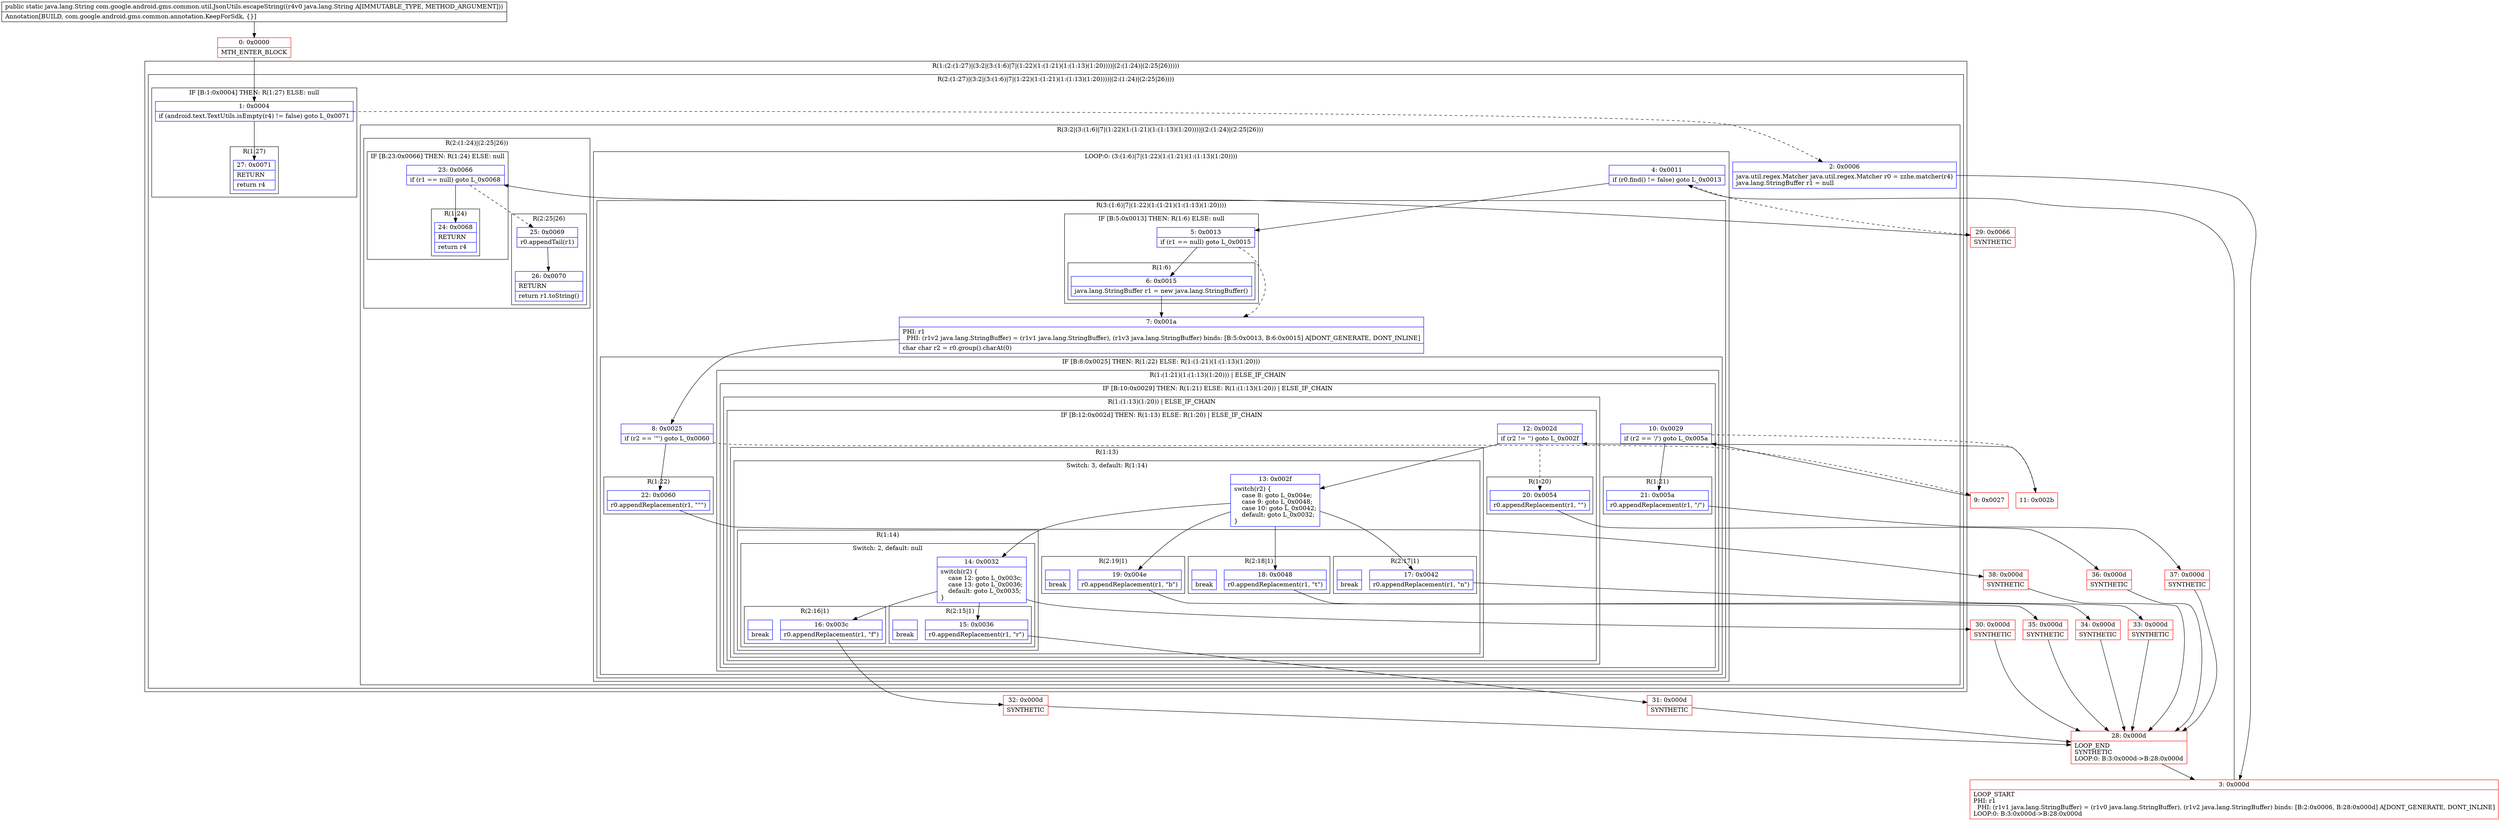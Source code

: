 digraph "CFG forcom.google.android.gms.common.util.JsonUtils.escapeString(Ljava\/lang\/String;)Ljava\/lang\/String;" {
subgraph cluster_Region_955163486 {
label = "R(1:(2:(1:27)|(3:2|(3:(1:6)|7|(1:22)(1:(1:21)(1:(1:13)(1:20))))|(2:(1:24)|(2:25|26)))))";
node [shape=record,color=blue];
subgraph cluster_Region_85882427 {
label = "R(2:(1:27)|(3:2|(3:(1:6)|7|(1:22)(1:(1:21)(1:(1:13)(1:20))))|(2:(1:24)|(2:25|26))))";
node [shape=record,color=blue];
subgraph cluster_IfRegion_1493840176 {
label = "IF [B:1:0x0004] THEN: R(1:27) ELSE: null";
node [shape=record,color=blue];
Node_1 [shape=record,label="{1\:\ 0x0004|if (android.text.TextUtils.isEmpty(r4) != false) goto L_0x0071\l}"];
subgraph cluster_Region_1002657395 {
label = "R(1:27)";
node [shape=record,color=blue];
Node_27 [shape=record,label="{27\:\ 0x0071|RETURN\l|return r4\l}"];
}
}
subgraph cluster_Region_1200696557 {
label = "R(3:2|(3:(1:6)|7|(1:22)(1:(1:21)(1:(1:13)(1:20))))|(2:(1:24)|(2:25|26)))";
node [shape=record,color=blue];
Node_2 [shape=record,label="{2\:\ 0x0006|java.util.regex.Matcher java.util.regex.Matcher r0 = zzhe.matcher(r4)\ljava.lang.StringBuffer r1 = null\l}"];
subgraph cluster_LoopRegion_2072756581 {
label = "LOOP:0: (3:(1:6)|7|(1:22)(1:(1:21)(1:(1:13)(1:20))))";
node [shape=record,color=blue];
Node_4 [shape=record,label="{4\:\ 0x0011|if (r0.find() != false) goto L_0x0013\l}"];
subgraph cluster_Region_879899069 {
label = "R(3:(1:6)|7|(1:22)(1:(1:21)(1:(1:13)(1:20))))";
node [shape=record,color=blue];
subgraph cluster_IfRegion_1044149487 {
label = "IF [B:5:0x0013] THEN: R(1:6) ELSE: null";
node [shape=record,color=blue];
Node_5 [shape=record,label="{5\:\ 0x0013|if (r1 == null) goto L_0x0015\l}"];
subgraph cluster_Region_1823894132 {
label = "R(1:6)";
node [shape=record,color=blue];
Node_6 [shape=record,label="{6\:\ 0x0015|java.lang.StringBuffer r1 = new java.lang.StringBuffer()\l}"];
}
}
Node_7 [shape=record,label="{7\:\ 0x001a|PHI: r1 \l  PHI: (r1v2 java.lang.StringBuffer) = (r1v1 java.lang.StringBuffer), (r1v3 java.lang.StringBuffer) binds: [B:5:0x0013, B:6:0x0015] A[DONT_GENERATE, DONT_INLINE]\l|char char r2 = r0.group().charAt(0)\l}"];
subgraph cluster_IfRegion_640134351 {
label = "IF [B:8:0x0025] THEN: R(1:22) ELSE: R(1:(1:21)(1:(1:13)(1:20)))";
node [shape=record,color=blue];
Node_8 [shape=record,label="{8\:\ 0x0025|if (r2 == '\"') goto L_0x0060\l}"];
subgraph cluster_Region_547372459 {
label = "R(1:22)";
node [shape=record,color=blue];
Node_22 [shape=record,label="{22\:\ 0x0060|r0.appendReplacement(r1, \"\"\")\l}"];
}
subgraph cluster_Region_1996154374 {
label = "R(1:(1:21)(1:(1:13)(1:20))) | ELSE_IF_CHAIN\l";
node [shape=record,color=blue];
subgraph cluster_IfRegion_2031978421 {
label = "IF [B:10:0x0029] THEN: R(1:21) ELSE: R(1:(1:13)(1:20)) | ELSE_IF_CHAIN\l";
node [shape=record,color=blue];
Node_10 [shape=record,label="{10\:\ 0x0029|if (r2 == '\/') goto L_0x005a\l}"];
subgraph cluster_Region_1847106326 {
label = "R(1:21)";
node [shape=record,color=blue];
Node_21 [shape=record,label="{21\:\ 0x005a|r0.appendReplacement(r1, \"\/\")\l}"];
}
subgraph cluster_Region_2353484 {
label = "R(1:(1:13)(1:20)) | ELSE_IF_CHAIN\l";
node [shape=record,color=blue];
subgraph cluster_IfRegion_618336117 {
label = "IF [B:12:0x002d] THEN: R(1:13) ELSE: R(1:20) | ELSE_IF_CHAIN\l";
node [shape=record,color=blue];
Node_12 [shape=record,label="{12\:\ 0x002d|if (r2 != '') goto L_0x002f\l}"];
subgraph cluster_Region_136895433 {
label = "R(1:13)";
node [shape=record,color=blue];
subgraph cluster_SwitchRegion_735613967 {
label = "Switch: 3, default: R(1:14)";
node [shape=record,color=blue];
Node_13 [shape=record,label="{13\:\ 0x002f|switch(r2) \{\l    case 8: goto L_0x004e;\l    case 9: goto L_0x0048;\l    case 10: goto L_0x0042;\l    default: goto L_0x0032;\l\}\l}"];
subgraph cluster_Region_1262350169 {
label = "R(2:19|1)";
node [shape=record,color=blue];
Node_19 [shape=record,label="{19\:\ 0x004e|r0.appendReplacement(r1, \"b\")\l}"];
Node_InsnContainer_704214129 [shape=record,label="{|break\l}"];
}
subgraph cluster_Region_1852293210 {
label = "R(2:18|1)";
node [shape=record,color=blue];
Node_18 [shape=record,label="{18\:\ 0x0048|r0.appendReplacement(r1, \"t\")\l}"];
Node_InsnContainer_143814046 [shape=record,label="{|break\l}"];
}
subgraph cluster_Region_1334572376 {
label = "R(2:17|1)";
node [shape=record,color=blue];
Node_17 [shape=record,label="{17\:\ 0x0042|r0.appendReplacement(r1, \"n\")\l}"];
Node_InsnContainer_400858185 [shape=record,label="{|break\l}"];
}
subgraph cluster_Region_1507650543 {
label = "R(1:14)";
node [shape=record,color=blue];
subgraph cluster_SwitchRegion_813827183 {
label = "Switch: 2, default: null";
node [shape=record,color=blue];
Node_14 [shape=record,label="{14\:\ 0x0032|switch(r2) \{\l    case 12: goto L_0x003c;\l    case 13: goto L_0x0036;\l    default: goto L_0x0035;\l\}\l}"];
subgraph cluster_Region_1700861844 {
label = "R(2:16|1)";
node [shape=record,color=blue];
Node_16 [shape=record,label="{16\:\ 0x003c|r0.appendReplacement(r1, \"f\")\l}"];
Node_InsnContainer_1476201119 [shape=record,label="{|break\l}"];
}
subgraph cluster_Region_1099070278 {
label = "R(2:15|1)";
node [shape=record,color=blue];
Node_15 [shape=record,label="{15\:\ 0x0036|r0.appendReplacement(r1, \"r\")\l}"];
Node_InsnContainer_124162451 [shape=record,label="{|break\l}"];
}
}
}
}
}
subgraph cluster_Region_288822844 {
label = "R(1:20)";
node [shape=record,color=blue];
Node_20 [shape=record,label="{20\:\ 0x0054|r0.appendReplacement(r1, \"\")\l}"];
}
}
}
}
}
}
}
}
subgraph cluster_Region_996427353 {
label = "R(2:(1:24)|(2:25|26))";
node [shape=record,color=blue];
subgraph cluster_IfRegion_387126242 {
label = "IF [B:23:0x0066] THEN: R(1:24) ELSE: null";
node [shape=record,color=blue];
Node_23 [shape=record,label="{23\:\ 0x0066|if (r1 == null) goto L_0x0068\l}"];
subgraph cluster_Region_545337910 {
label = "R(1:24)";
node [shape=record,color=blue];
Node_24 [shape=record,label="{24\:\ 0x0068|RETURN\l|return r4\l}"];
}
}
subgraph cluster_Region_17170551 {
label = "R(2:25|26)";
node [shape=record,color=blue];
Node_25 [shape=record,label="{25\:\ 0x0069|r0.appendTail(r1)\l}"];
Node_26 [shape=record,label="{26\:\ 0x0070|RETURN\l|return r1.toString()\l}"];
}
}
}
}
}
Node_0 [shape=record,color=red,label="{0\:\ 0x0000|MTH_ENTER_BLOCK\l}"];
Node_3 [shape=record,color=red,label="{3\:\ 0x000d|LOOP_START\lPHI: r1 \l  PHI: (r1v1 java.lang.StringBuffer) = (r1v0 java.lang.StringBuffer), (r1v2 java.lang.StringBuffer) binds: [B:2:0x0006, B:28:0x000d] A[DONT_GENERATE, DONT_INLINE]\lLOOP:0: B:3:0x000d\-\>B:28:0x000d\l}"];
Node_9 [shape=record,color=red,label="{9\:\ 0x0027}"];
Node_11 [shape=record,color=red,label="{11\:\ 0x002b}"];
Node_28 [shape=record,color=red,label="{28\:\ 0x000d|LOOP_END\lSYNTHETIC\lLOOP:0: B:3:0x000d\-\>B:28:0x000d\l}"];
Node_29 [shape=record,color=red,label="{29\:\ 0x0066|SYNTHETIC\l}"];
Node_30 [shape=record,color=red,label="{30\:\ 0x000d|SYNTHETIC\l}"];
Node_31 [shape=record,color=red,label="{31\:\ 0x000d|SYNTHETIC\l}"];
Node_32 [shape=record,color=red,label="{32\:\ 0x000d|SYNTHETIC\l}"];
Node_33 [shape=record,color=red,label="{33\:\ 0x000d|SYNTHETIC\l}"];
Node_34 [shape=record,color=red,label="{34\:\ 0x000d|SYNTHETIC\l}"];
Node_35 [shape=record,color=red,label="{35\:\ 0x000d|SYNTHETIC\l}"];
Node_36 [shape=record,color=red,label="{36\:\ 0x000d|SYNTHETIC\l}"];
Node_37 [shape=record,color=red,label="{37\:\ 0x000d|SYNTHETIC\l}"];
Node_38 [shape=record,color=red,label="{38\:\ 0x000d|SYNTHETIC\l}"];
MethodNode[shape=record,label="{public static java.lang.String com.google.android.gms.common.util.JsonUtils.escapeString((r4v0 java.lang.String A[IMMUTABLE_TYPE, METHOD_ARGUMENT]))  | Annotation[BUILD, com.google.android.gms.common.annotation.KeepForSdk, \{\}]\l}"];
MethodNode -> Node_0;
Node_1 -> Node_2[style=dashed];
Node_1 -> Node_27;
Node_2 -> Node_3;
Node_4 -> Node_5;
Node_4 -> Node_29[style=dashed];
Node_5 -> Node_6;
Node_5 -> Node_7[style=dashed];
Node_6 -> Node_7;
Node_7 -> Node_8;
Node_8 -> Node_9[style=dashed];
Node_8 -> Node_22;
Node_22 -> Node_38;
Node_10 -> Node_11[style=dashed];
Node_10 -> Node_21;
Node_21 -> Node_37;
Node_12 -> Node_13;
Node_12 -> Node_20[style=dashed];
Node_13 -> Node_14;
Node_13 -> Node_17;
Node_13 -> Node_18;
Node_13 -> Node_19;
Node_19 -> Node_35;
Node_18 -> Node_34;
Node_17 -> Node_33;
Node_14 -> Node_15;
Node_14 -> Node_16;
Node_14 -> Node_30;
Node_16 -> Node_32;
Node_15 -> Node_31;
Node_20 -> Node_36;
Node_23 -> Node_24;
Node_23 -> Node_25[style=dashed];
Node_25 -> Node_26;
Node_0 -> Node_1;
Node_3 -> Node_4;
Node_9 -> Node_10;
Node_11 -> Node_12;
Node_28 -> Node_3;
Node_29 -> Node_23;
Node_30 -> Node_28;
Node_31 -> Node_28;
Node_32 -> Node_28;
Node_33 -> Node_28;
Node_34 -> Node_28;
Node_35 -> Node_28;
Node_36 -> Node_28;
Node_37 -> Node_28;
Node_38 -> Node_28;
}

